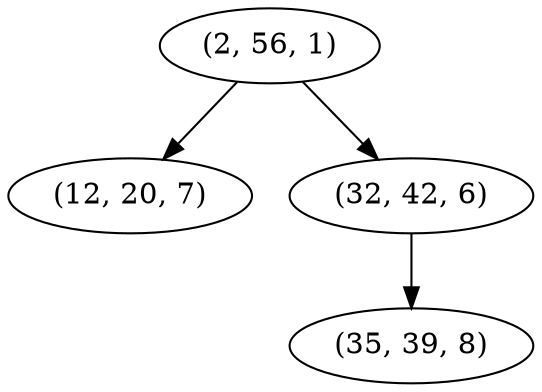 digraph tree {
    "(2, 56, 1)";
    "(12, 20, 7)";
    "(32, 42, 6)";
    "(35, 39, 8)";
    "(2, 56, 1)" -> "(12, 20, 7)";
    "(2, 56, 1)" -> "(32, 42, 6)";
    "(32, 42, 6)" -> "(35, 39, 8)";
}
